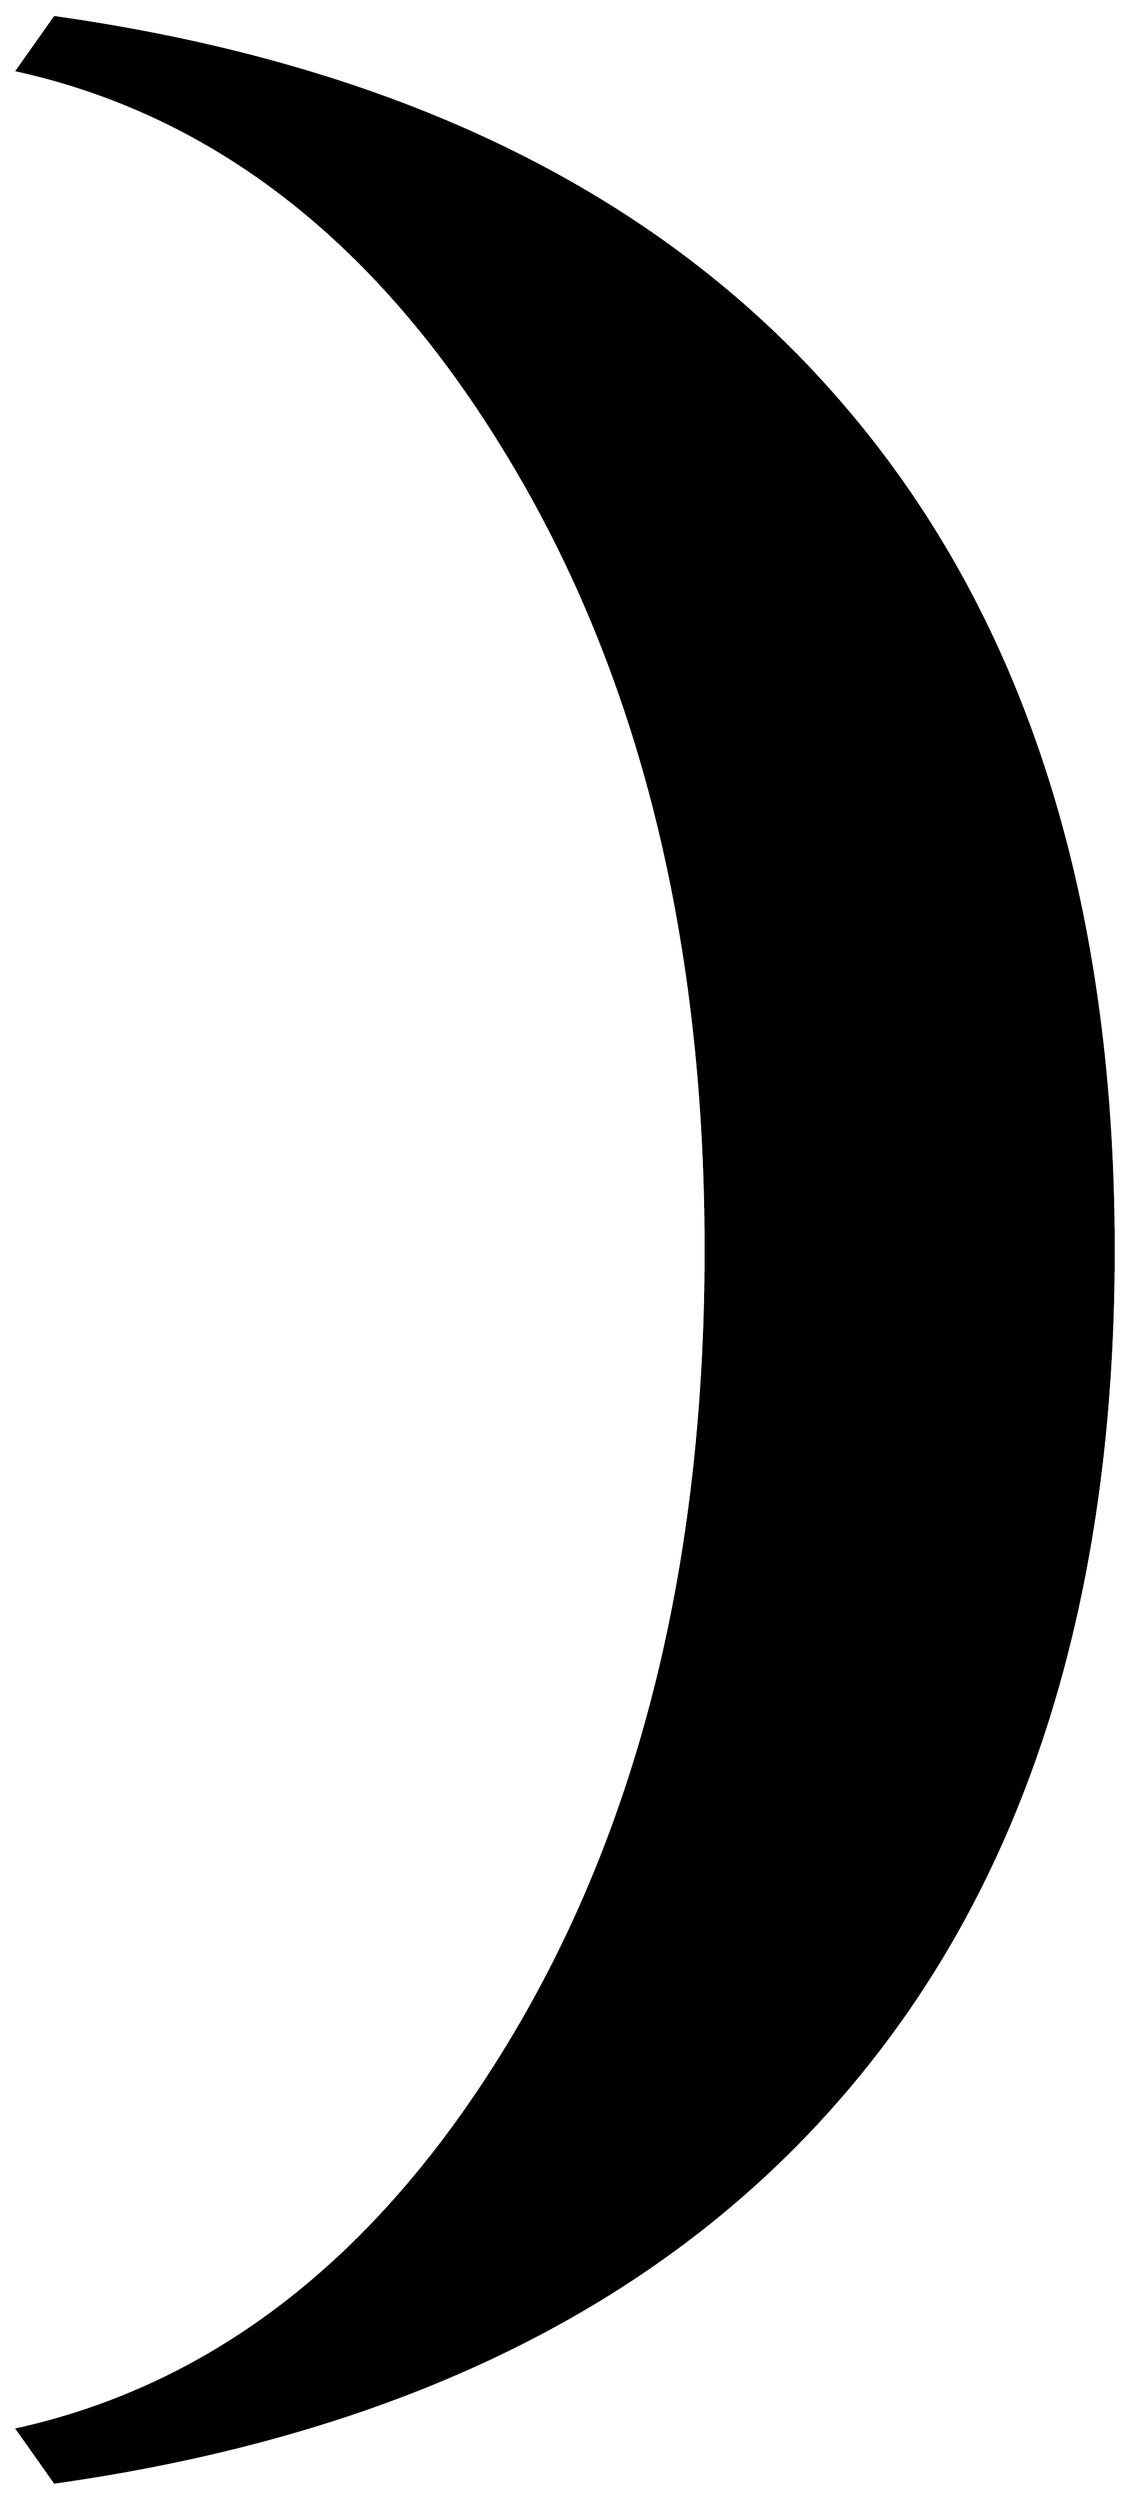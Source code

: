 


\begin{tikzpicture}[y=0.80pt, x=0.80pt, yscale=-1.0, xscale=1.0, inner sep=0pt, outer sep=0pt]
\begin{scope}[shift={(100.0,1706.0)},nonzero rule]
  \path[draw=.,fill=.,line width=1.600pt] (860.0,-582.0) .. controls
    (860.0,-309.333) and (790.667,-92.0) .. (652.0,70.0) .. controls
    (512.0,234.0) and (307.667,335.0) .. (39.0,373.0) --
    (10.0,332.0) .. controls (166.0,297.333) and (294.333,195.667) ..
    (395.0,27.0) .. controls (494.333,-139.667) and (544.0,-342.667)
    .. (544.0,-582.0) .. controls (544.0,-821.333) and
    (494.0,-1024.667) .. (394.0,-1192.0) .. controls
    (294.0,-1360.0) and (166.0,-1461.333) .. (10.0,-1496.0) --
    (39.0,-1537.0) .. controls (307.667,-1499.0) and
    (511.667,-1398.333) .. (651.0,-1235.0) .. controls
    (790.333,-1072.333) and (860.0,-854.667) .. (860.0,-582.0) --
    cycle;
\end{scope}

\end{tikzpicture}

